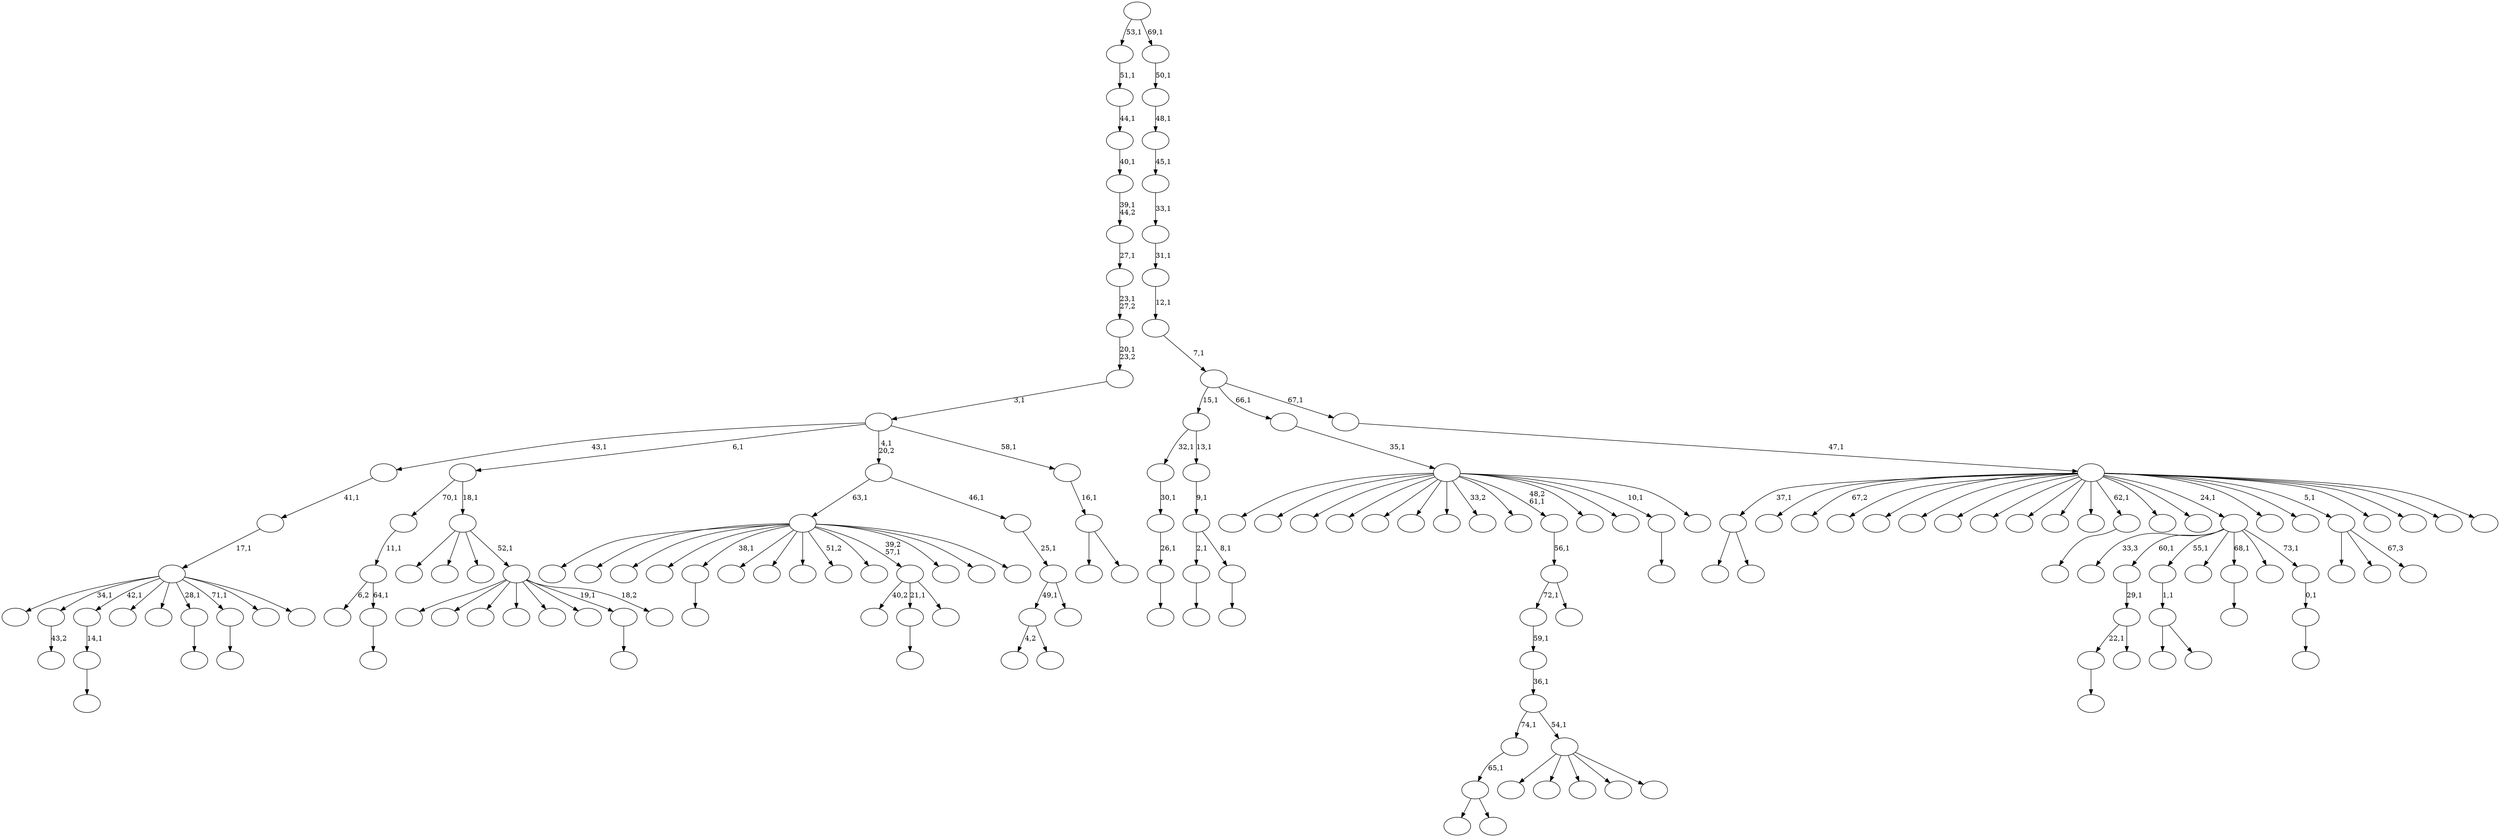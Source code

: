 digraph T {
	175 [label=""]
	174 [label=""]
	173 [label=""]
	172 [label=""]
	171 [label=""]
	170 [label=""]
	169 [label=""]
	168 [label=""]
	167 [label=""]
	166 [label=""]
	165 [label=""]
	164 [label=""]
	163 [label=""]
	162 [label=""]
	161 [label=""]
	160 [label=""]
	159 [label=""]
	158 [label=""]
	157 [label=""]
	156 [label=""]
	155 [label=""]
	154 [label=""]
	153 [label=""]
	152 [label=""]
	151 [label=""]
	150 [label=""]
	149 [label=""]
	148 [label=""]
	147 [label=""]
	146 [label=""]
	145 [label=""]
	144 [label=""]
	143 [label=""]
	142 [label=""]
	141 [label=""]
	140 [label=""]
	139 [label=""]
	138 [label=""]
	137 [label=""]
	136 [label=""]
	135 [label=""]
	134 [label=""]
	133 [label=""]
	132 [label=""]
	131 [label=""]
	130 [label=""]
	129 [label=""]
	128 [label=""]
	127 [label=""]
	126 [label=""]
	125 [label=""]
	124 [label=""]
	123 [label=""]
	122 [label=""]
	121 [label=""]
	120 [label=""]
	119 [label=""]
	118 [label=""]
	117 [label=""]
	116 [label=""]
	115 [label=""]
	114 [label=""]
	113 [label=""]
	112 [label=""]
	111 [label=""]
	110 [label=""]
	109 [label=""]
	108 [label=""]
	107 [label=""]
	106 [label=""]
	105 [label=""]
	104 [label=""]
	103 [label=""]
	102 [label=""]
	101 [label=""]
	100 [label=""]
	99 [label=""]
	98 [label=""]
	97 [label=""]
	96 [label=""]
	95 [label=""]
	94 [label=""]
	93 [label=""]
	92 [label=""]
	91 [label=""]
	90 [label=""]
	89 [label=""]
	88 [label=""]
	87 [label=""]
	86 [label=""]
	85 [label=""]
	84 [label=""]
	83 [label=""]
	82 [label=""]
	81 [label=""]
	80 [label=""]
	79 [label=""]
	78 [label=""]
	77 [label=""]
	76 [label=""]
	75 [label=""]
	74 [label=""]
	73 [label=""]
	72 [label=""]
	71 [label=""]
	70 [label=""]
	69 [label=""]
	68 [label=""]
	67 [label=""]
	66 [label=""]
	65 [label=""]
	64 [label=""]
	63 [label=""]
	62 [label=""]
	61 [label=""]
	60 [label=""]
	59 [label=""]
	58 [label=""]
	57 [label=""]
	56 [label=""]
	55 [label=""]
	54 [label=""]
	53 [label=""]
	52 [label=""]
	51 [label=""]
	50 [label=""]
	49 [label=""]
	48 [label=""]
	47 [label=""]
	46 [label=""]
	45 [label=""]
	44 [label=""]
	43 [label=""]
	42 [label=""]
	41 [label=""]
	40 [label=""]
	39 [label=""]
	38 [label=""]
	37 [label=""]
	36 [label=""]
	35 [label=""]
	34 [label=""]
	33 [label=""]
	32 [label=""]
	31 [label=""]
	30 [label=""]
	29 [label=""]
	28 [label=""]
	27 [label=""]
	26 [label=""]
	25 [label=""]
	24 [label=""]
	23 [label=""]
	22 [label=""]
	21 [label=""]
	20 [label=""]
	19 [label=""]
	18 [label=""]
	17 [label=""]
	16 [label=""]
	15 [label=""]
	14 [label=""]
	13 [label=""]
	12 [label=""]
	11 [label=""]
	10 [label=""]
	9 [label=""]
	8 [label=""]
	7 [label=""]
	6 [label=""]
	5 [label=""]
	4 [label=""]
	3 [label=""]
	2 [label=""]
	1 [label=""]
	0 [label=""]
	169 -> 171 [label=""]
	169 -> 170 [label=""]
	158 -> 159 [label=""]
	155 -> 156 [label=""]
	154 -> 155 [label="26,1"]
	153 -> 154 [label="30,1"]
	149 -> 173 [label="4,2"]
	149 -> 150 [label=""]
	144 -> 145 [label=""]
	139 -> 144 [label="22,1"]
	139 -> 140 [label=""]
	138 -> 139 [label="29,1"]
	135 -> 136 [label="43,2"]
	133 -> 134 [label=""]
	132 -> 133 [label="14,1"]
	120 -> 121 [label=""]
	119 -> 128 [label="6,2"]
	119 -> 120 [label="64,1"]
	118 -> 119 [label="11,1"]
	114 -> 115 [label=""]
	112 -> 113 [label=""]
	111 -> 114 [label="2,1"]
	111 -> 112 [label="8,1"]
	110 -> 111 [label="9,1"]
	109 -> 153 [label="32,1"]
	109 -> 110 [label="13,1"]
	103 -> 122 [label=""]
	103 -> 104 [label=""]
	102 -> 103 [label="1,1"]
	93 -> 94 [label=""]
	90 -> 97 [label=""]
	90 -> 91 [label=""]
	89 -> 90 [label="65,1"]
	83 -> 84 [label=""]
	81 -> 82 [label=""]
	79 -> 80 [label=""]
	75 -> 76 [label=""]
	70 -> 71 [label=""]
	68 -> 69 [label=""]
	67 -> 68 [label="0,1"]
	66 -> 161 [label="33,3"]
	66 -> 138 [label="60,1"]
	66 -> 102 [label="55,1"]
	66 -> 99 [label=""]
	66 -> 81 [label="68,1"]
	66 -> 72 [label=""]
	66 -> 67 [label="73,1"]
	63 -> 108 [label="40,2"]
	63 -> 83 [label="21,1"]
	63 -> 64 [label=""]
	57 -> 172 [label=""]
	57 -> 157 [label=""]
	57 -> 152 [label=""]
	57 -> 142 [label=""]
	57 -> 58 [label=""]
	56 -> 89 [label="74,1"]
	56 -> 57 [label="54,1"]
	55 -> 56 [label="36,1"]
	54 -> 55 [label="59,1"]
	51 -> 141 [label=""]
	51 -> 135 [label="34,1"]
	51 -> 132 [label="42,1"]
	51 -> 117 [label=""]
	51 -> 95 [label=""]
	51 -> 75 [label="28,1"]
	51 -> 70 [label="71,1"]
	51 -> 62 [label=""]
	51 -> 52 [label=""]
	50 -> 51 [label="17,1"]
	49 -> 50 [label="41,1"]
	47 -> 175 [label=""]
	47 -> 168 [label=""]
	47 -> 165 [label=""]
	47 -> 163 [label=""]
	47 -> 158 [label="38,1"]
	47 -> 123 [label=""]
	47 -> 107 [label=""]
	47 -> 98 [label=""]
	47 -> 92 [label="51,2"]
	47 -> 77 [label=""]
	47 -> 63 [label="39,2\n57,1"]
	47 -> 60 [label=""]
	47 -> 59 [label=""]
	47 -> 48 [label=""]
	45 -> 54 [label="72,1"]
	45 -> 46 [label=""]
	44 -> 45 [label="56,1"]
	41 -> 162 [label=""]
	41 -> 143 [label=""]
	41 -> 101 [label=""]
	41 -> 87 [label=""]
	41 -> 86 [label=""]
	41 -> 85 [label=""]
	41 -> 79 [label="19,1"]
	41 -> 42 [label="18,2"]
	40 -> 137 [label=""]
	40 -> 129 [label=""]
	40 -> 65 [label=""]
	40 -> 41 [label="52,1"]
	39 -> 118 [label="70,1"]
	39 -> 40 [label="18,1"]
	37 -> 164 [label=""]
	37 -> 100 [label=""]
	37 -> 38 [label="67,3"]
	34 -> 149 [label="49,1"]
	34 -> 35 [label=""]
	33 -> 34 [label="25,1"]
	32 -> 47 [label="63,1"]
	32 -> 33 [label="46,1"]
	30 -> 31 [label=""]
	28 -> 167 [label=""]
	28 -> 29 [label=""]
	27 -> 28 [label="16,1"]
	26 -> 49 [label="43,1"]
	26 -> 39 [label="6,1"]
	26 -> 32 [label="4,1\n20,2"]
	26 -> 27 [label="58,1"]
	25 -> 26 [label="3,1"]
	24 -> 25 [label="20,1\n23,2"]
	23 -> 24 [label="23,1\n27,2"]
	22 -> 23 [label="27,1"]
	21 -> 22 [label="39,1\n44,2"]
	20 -> 21 [label="40,1"]
	19 -> 20 [label="44,1"]
	18 -> 19 [label="51,1"]
	14 -> 174 [label=""]
	14 -> 146 [label=""]
	14 -> 126 [label=""]
	14 -> 124 [label=""]
	14 -> 116 [label=""]
	14 -> 105 [label=""]
	14 -> 96 [label=""]
	14 -> 88 [label="33,2"]
	14 -> 73 [label=""]
	14 -> 44 [label="48,2\n61,1"]
	14 -> 43 [label=""]
	14 -> 36 [label=""]
	14 -> 30 [label="10,1"]
	14 -> 15 [label=""]
	13 -> 14 [label="35,1"]
	10 -> 169 [label="37,1"]
	10 -> 166 [label=""]
	10 -> 160 [label="67,2"]
	10 -> 151 [label=""]
	10 -> 148 [label=""]
	10 -> 147 [label=""]
	10 -> 131 [label=""]
	10 -> 130 [label=""]
	10 -> 127 [label=""]
	10 -> 125 [label=""]
	10 -> 106 [label=""]
	10 -> 93 [label="62,1"]
	10 -> 78 [label=""]
	10 -> 74 [label=""]
	10 -> 66 [label="24,1"]
	10 -> 61 [label=""]
	10 -> 53 [label=""]
	10 -> 37 [label="5,1"]
	10 -> 17 [label=""]
	10 -> 16 [label=""]
	10 -> 12 [label=""]
	10 -> 11 [label=""]
	9 -> 10 [label="47,1"]
	8 -> 109 [label="15,1"]
	8 -> 13 [label="66,1"]
	8 -> 9 [label="67,1"]
	7 -> 8 [label="7,1"]
	6 -> 7 [label="12,1"]
	5 -> 6 [label="31,1"]
	4 -> 5 [label="33,1"]
	3 -> 4 [label="45,1"]
	2 -> 3 [label="48,1"]
	1 -> 2 [label="50,1"]
	0 -> 18 [label="53,1"]
	0 -> 1 [label="69,1"]
}
